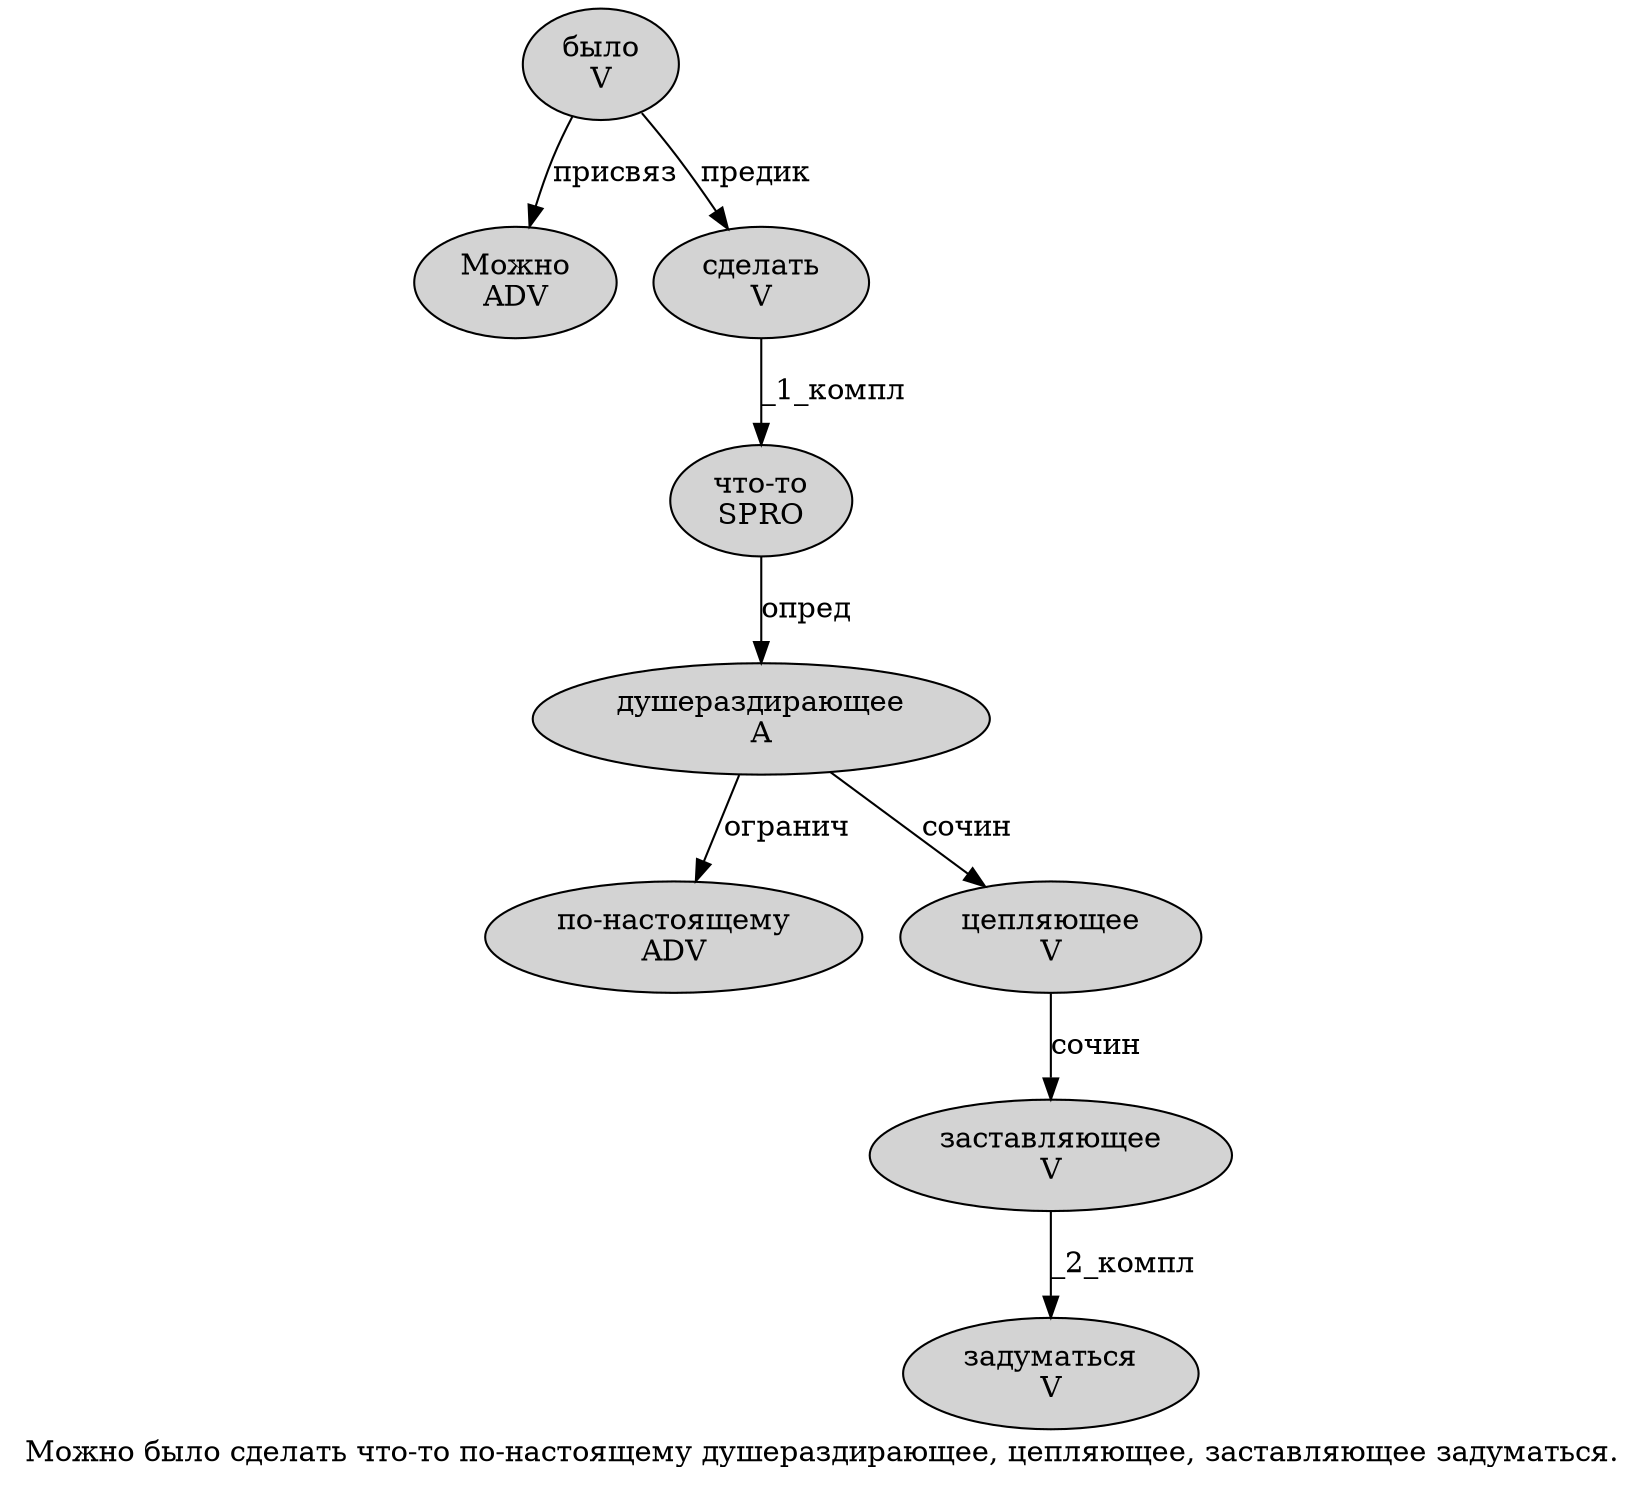 digraph SENTENCE_4203 {
	graph [label="Можно было сделать что-то по-настоящему душераздирающее, цепляющее, заставляющее задуматься."]
	node [style=filled]
		0 [label="Можно
ADV" color="" fillcolor=lightgray penwidth=1 shape=ellipse]
		1 [label="было
V" color="" fillcolor=lightgray penwidth=1 shape=ellipse]
		2 [label="сделать
V" color="" fillcolor=lightgray penwidth=1 shape=ellipse]
		3 [label="что-то
SPRO" color="" fillcolor=lightgray penwidth=1 shape=ellipse]
		4 [label="по-настоящему
ADV" color="" fillcolor=lightgray penwidth=1 shape=ellipse]
		5 [label="душераздирающее
A" color="" fillcolor=lightgray penwidth=1 shape=ellipse]
		7 [label="цепляющее
V" color="" fillcolor=lightgray penwidth=1 shape=ellipse]
		9 [label="заставляющее
V" color="" fillcolor=lightgray penwidth=1 shape=ellipse]
		10 [label="задуматься
V" color="" fillcolor=lightgray penwidth=1 shape=ellipse]
			3 -> 5 [label="опред"]
			7 -> 9 [label="сочин"]
			2 -> 3 [label="_1_компл"]
			1 -> 0 [label="присвяз"]
			1 -> 2 [label="предик"]
			9 -> 10 [label="_2_компл"]
			5 -> 4 [label="огранич"]
			5 -> 7 [label="сочин"]
}
